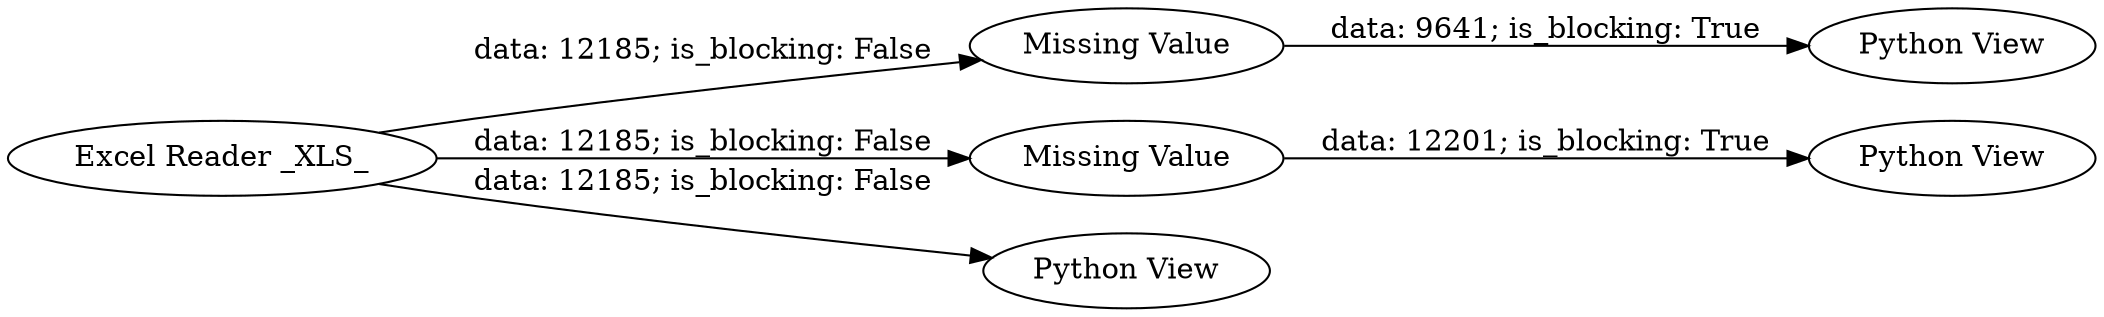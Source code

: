 digraph {
	"5331868568501780613_9" [label="Missing Value"]
	"5331868568501780613_11" [label="Python View"]
	"5331868568501780613_13" [label="Python View"]
	"5331868568501780613_12" [label="Missing Value"]
	"5331868568501780613_10" [label="Python View"]
	"5331868568501780613_8" [label="Excel Reader _XLS_"]
	"5331868568501780613_8" -> "5331868568501780613_10" [label="data: 12185; is_blocking: False"]
	"5331868568501780613_8" -> "5331868568501780613_9" [label="data: 12185; is_blocking: False"]
	"5331868568501780613_9" -> "5331868568501780613_11" [label="data: 9641; is_blocking: True"]
	"5331868568501780613_8" -> "5331868568501780613_12" [label="data: 12185; is_blocking: False"]
	"5331868568501780613_12" -> "5331868568501780613_13" [label="data: 12201; is_blocking: True"]
	rankdir=LR
}
